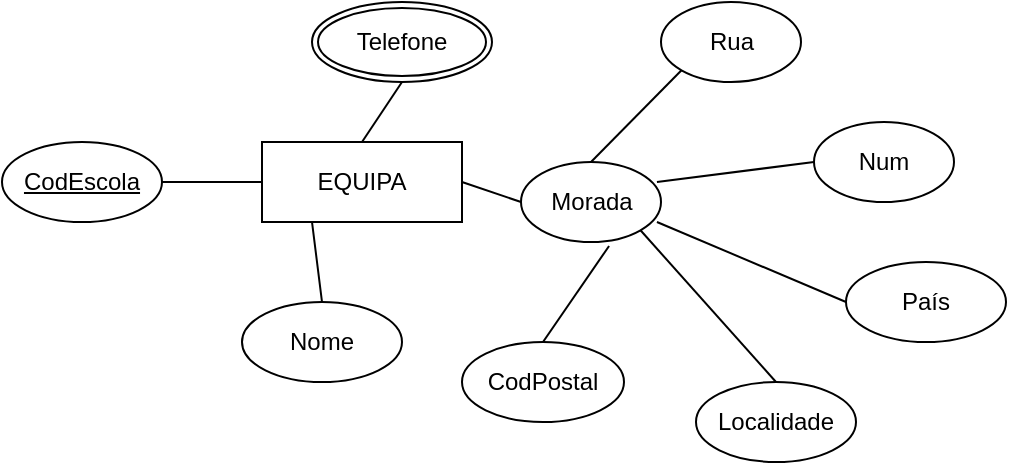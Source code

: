 <mxfile version="24.7.16">
  <diagram name="Página-1" id="kcIxKAWgCtaz62oegx_W">
    <mxGraphModel dx="1405" dy="882" grid="1" gridSize="10" guides="1" tooltips="1" connect="1" arrows="1" fold="1" page="1" pageScale="1" pageWidth="2339" pageHeight="3300" math="0" shadow="0">
      <root>
        <mxCell id="0" />
        <mxCell id="1" parent="0" />
        <mxCell id="7aNGyFdgT1ng_6vokH2H-2" value="EQUIPA" style="whiteSpace=wrap;html=1;align=center;" parent="1" vertex="1">
          <mxGeometry x="1049" y="510" width="100" height="40" as="geometry" />
        </mxCell>
        <mxCell id="7aNGyFdgT1ng_6vokH2H-3" value="CodEscola" style="ellipse;whiteSpace=wrap;html=1;align=center;fontStyle=4;" parent="1" vertex="1">
          <mxGeometry x="919" y="510" width="80" height="40" as="geometry" />
        </mxCell>
        <mxCell id="7aNGyFdgT1ng_6vokH2H-4" value="Nome" style="ellipse;whiteSpace=wrap;html=1;align=center;" parent="1" vertex="1">
          <mxGeometry x="1039" y="590" width="80" height="40" as="geometry" />
        </mxCell>
        <mxCell id="7aNGyFdgT1ng_6vokH2H-5" value="" style="endArrow=none;html=1;rounded=0;exitX=0;exitY=0.5;exitDx=0;exitDy=0;entryX=1;entryY=0.5;entryDx=0;entryDy=0;" parent="1" source="7aNGyFdgT1ng_6vokH2H-2" target="7aNGyFdgT1ng_6vokH2H-3" edge="1">
          <mxGeometry relative="1" as="geometry">
            <mxPoint x="1059" y="690" as="sourcePoint" />
            <mxPoint x="1219" y="690" as="targetPoint" />
          </mxGeometry>
        </mxCell>
        <mxCell id="7aNGyFdgT1ng_6vokH2H-6" value="" style="endArrow=none;html=1;rounded=0;entryX=0.5;entryY=0;entryDx=0;entryDy=0;exitX=0.25;exitY=1;exitDx=0;exitDy=0;" parent="1" source="7aNGyFdgT1ng_6vokH2H-2" target="7aNGyFdgT1ng_6vokH2H-4" edge="1">
          <mxGeometry relative="1" as="geometry">
            <mxPoint x="1045" y="530" as="sourcePoint" />
            <mxPoint x="939" y="630" as="targetPoint" />
          </mxGeometry>
        </mxCell>
        <mxCell id="7aNGyFdgT1ng_6vokH2H-7" value="Morada" style="ellipse;whiteSpace=wrap;html=1;align=center;" parent="1" vertex="1">
          <mxGeometry x="1178.5" y="520" width="70" height="40" as="geometry" />
        </mxCell>
        <mxCell id="7aNGyFdgT1ng_6vokH2H-8" value="" style="endArrow=none;html=1;rounded=0;exitX=0;exitY=0.5;exitDx=0;exitDy=0;entryX=1;entryY=0.5;entryDx=0;entryDy=0;" parent="1" source="7aNGyFdgT1ng_6vokH2H-7" target="7aNGyFdgT1ng_6vokH2H-2" edge="1">
          <mxGeometry relative="1" as="geometry">
            <mxPoint x="1361" y="572" as="sourcePoint" />
            <mxPoint x="1287" y="588" as="targetPoint" />
          </mxGeometry>
        </mxCell>
        <mxCell id="7aNGyFdgT1ng_6vokH2H-9" value="Telefone" style="ellipse;shape=doubleEllipse;margin=3;whiteSpace=wrap;html=1;align=center;" parent="1" vertex="1">
          <mxGeometry x="1074" y="440" width="90" height="40" as="geometry" />
        </mxCell>
        <mxCell id="7aNGyFdgT1ng_6vokH2H-10" value="" style="endArrow=none;html=1;rounded=0;exitX=0.5;exitY=1;exitDx=0;exitDy=0;entryX=0.5;entryY=0;entryDx=0;entryDy=0;" parent="1" source="7aNGyFdgT1ng_6vokH2H-9" target="7aNGyFdgT1ng_6vokH2H-2" edge="1">
          <mxGeometry relative="1" as="geometry">
            <mxPoint x="1109" y="560" as="sourcePoint" />
            <mxPoint x="1075" y="590" as="targetPoint" />
          </mxGeometry>
        </mxCell>
        <mxCell id="7aNGyFdgT1ng_6vokH2H-11" value="Rua" style="ellipse;whiteSpace=wrap;html=1;align=center;" parent="1" vertex="1">
          <mxGeometry x="1248.5" y="440" width="70" height="40" as="geometry" />
        </mxCell>
        <mxCell id="7aNGyFdgT1ng_6vokH2H-12" value="Num" style="ellipse;whiteSpace=wrap;html=1;align=center;" parent="1" vertex="1">
          <mxGeometry x="1325" y="500" width="70" height="40" as="geometry" />
        </mxCell>
        <mxCell id="7aNGyFdgT1ng_6vokH2H-13" value="País" style="ellipse;whiteSpace=wrap;html=1;align=center;" parent="1" vertex="1">
          <mxGeometry x="1341" y="570" width="80" height="40" as="geometry" />
        </mxCell>
        <mxCell id="7aNGyFdgT1ng_6vokH2H-14" value="Localidade" style="ellipse;whiteSpace=wrap;html=1;align=center;" parent="1" vertex="1">
          <mxGeometry x="1266" y="630" width="80" height="40" as="geometry" />
        </mxCell>
        <mxCell id="7aNGyFdgT1ng_6vokH2H-15" value="CodPostal" style="ellipse;whiteSpace=wrap;html=1;align=center;" parent="1" vertex="1">
          <mxGeometry x="1149" y="610" width="81" height="40" as="geometry" />
        </mxCell>
        <mxCell id="7aNGyFdgT1ng_6vokH2H-16" value="" style="endArrow=none;html=1;rounded=0;exitX=0;exitY=1;exitDx=0;exitDy=0;entryX=0.5;entryY=0;entryDx=0;entryDy=0;" parent="1" source="7aNGyFdgT1ng_6vokH2H-11" target="7aNGyFdgT1ng_6vokH2H-7" edge="1">
          <mxGeometry relative="1" as="geometry">
            <mxPoint x="1355" y="440" as="sourcePoint" />
            <mxPoint x="1295" y="470" as="targetPoint" />
          </mxGeometry>
        </mxCell>
        <mxCell id="7aNGyFdgT1ng_6vokH2H-17" value="" style="endArrow=none;html=1;rounded=0;exitX=0;exitY=0.5;exitDx=0;exitDy=0;entryX=0.971;entryY=0.25;entryDx=0;entryDy=0;entryPerimeter=0;" parent="1" source="7aNGyFdgT1ng_6vokH2H-12" target="7aNGyFdgT1ng_6vokH2H-7" edge="1">
          <mxGeometry relative="1" as="geometry">
            <mxPoint x="1365" y="450" as="sourcePoint" />
            <mxPoint x="1305" y="480" as="targetPoint" />
          </mxGeometry>
        </mxCell>
        <mxCell id="7aNGyFdgT1ng_6vokH2H-18" value="" style="endArrow=none;html=1;rounded=0;exitX=0;exitY=0.5;exitDx=0;exitDy=0;entryX=0.971;entryY=0.75;entryDx=0;entryDy=0;entryPerimeter=0;" parent="1" source="7aNGyFdgT1ng_6vokH2H-13" target="7aNGyFdgT1ng_6vokH2H-7" edge="1">
          <mxGeometry relative="1" as="geometry">
            <mxPoint x="1375" y="460" as="sourcePoint" />
            <mxPoint x="1269" y="550" as="targetPoint" />
          </mxGeometry>
        </mxCell>
        <mxCell id="7aNGyFdgT1ng_6vokH2H-19" value="" style="endArrow=none;html=1;rounded=0;exitX=0.5;exitY=0;exitDx=0;exitDy=0;entryX=1;entryY=1;entryDx=0;entryDy=0;" parent="1" source="7aNGyFdgT1ng_6vokH2H-14" target="7aNGyFdgT1ng_6vokH2H-7" edge="1">
          <mxGeometry relative="1" as="geometry">
            <mxPoint x="1385" y="470" as="sourcePoint" />
            <mxPoint x="1325" y="500" as="targetPoint" />
          </mxGeometry>
        </mxCell>
        <mxCell id="7aNGyFdgT1ng_6vokH2H-20" value="" style="endArrow=none;html=1;rounded=0;exitX=0.5;exitY=0;exitDx=0;exitDy=0;entryX=0.629;entryY=1.05;entryDx=0;entryDy=0;entryPerimeter=0;" parent="1" source="7aNGyFdgT1ng_6vokH2H-15" target="7aNGyFdgT1ng_6vokH2H-7" edge="1">
          <mxGeometry relative="1" as="geometry">
            <mxPoint x="1395" y="480" as="sourcePoint" />
            <mxPoint x="1335" y="510" as="targetPoint" />
          </mxGeometry>
        </mxCell>
      </root>
    </mxGraphModel>
  </diagram>
</mxfile>
